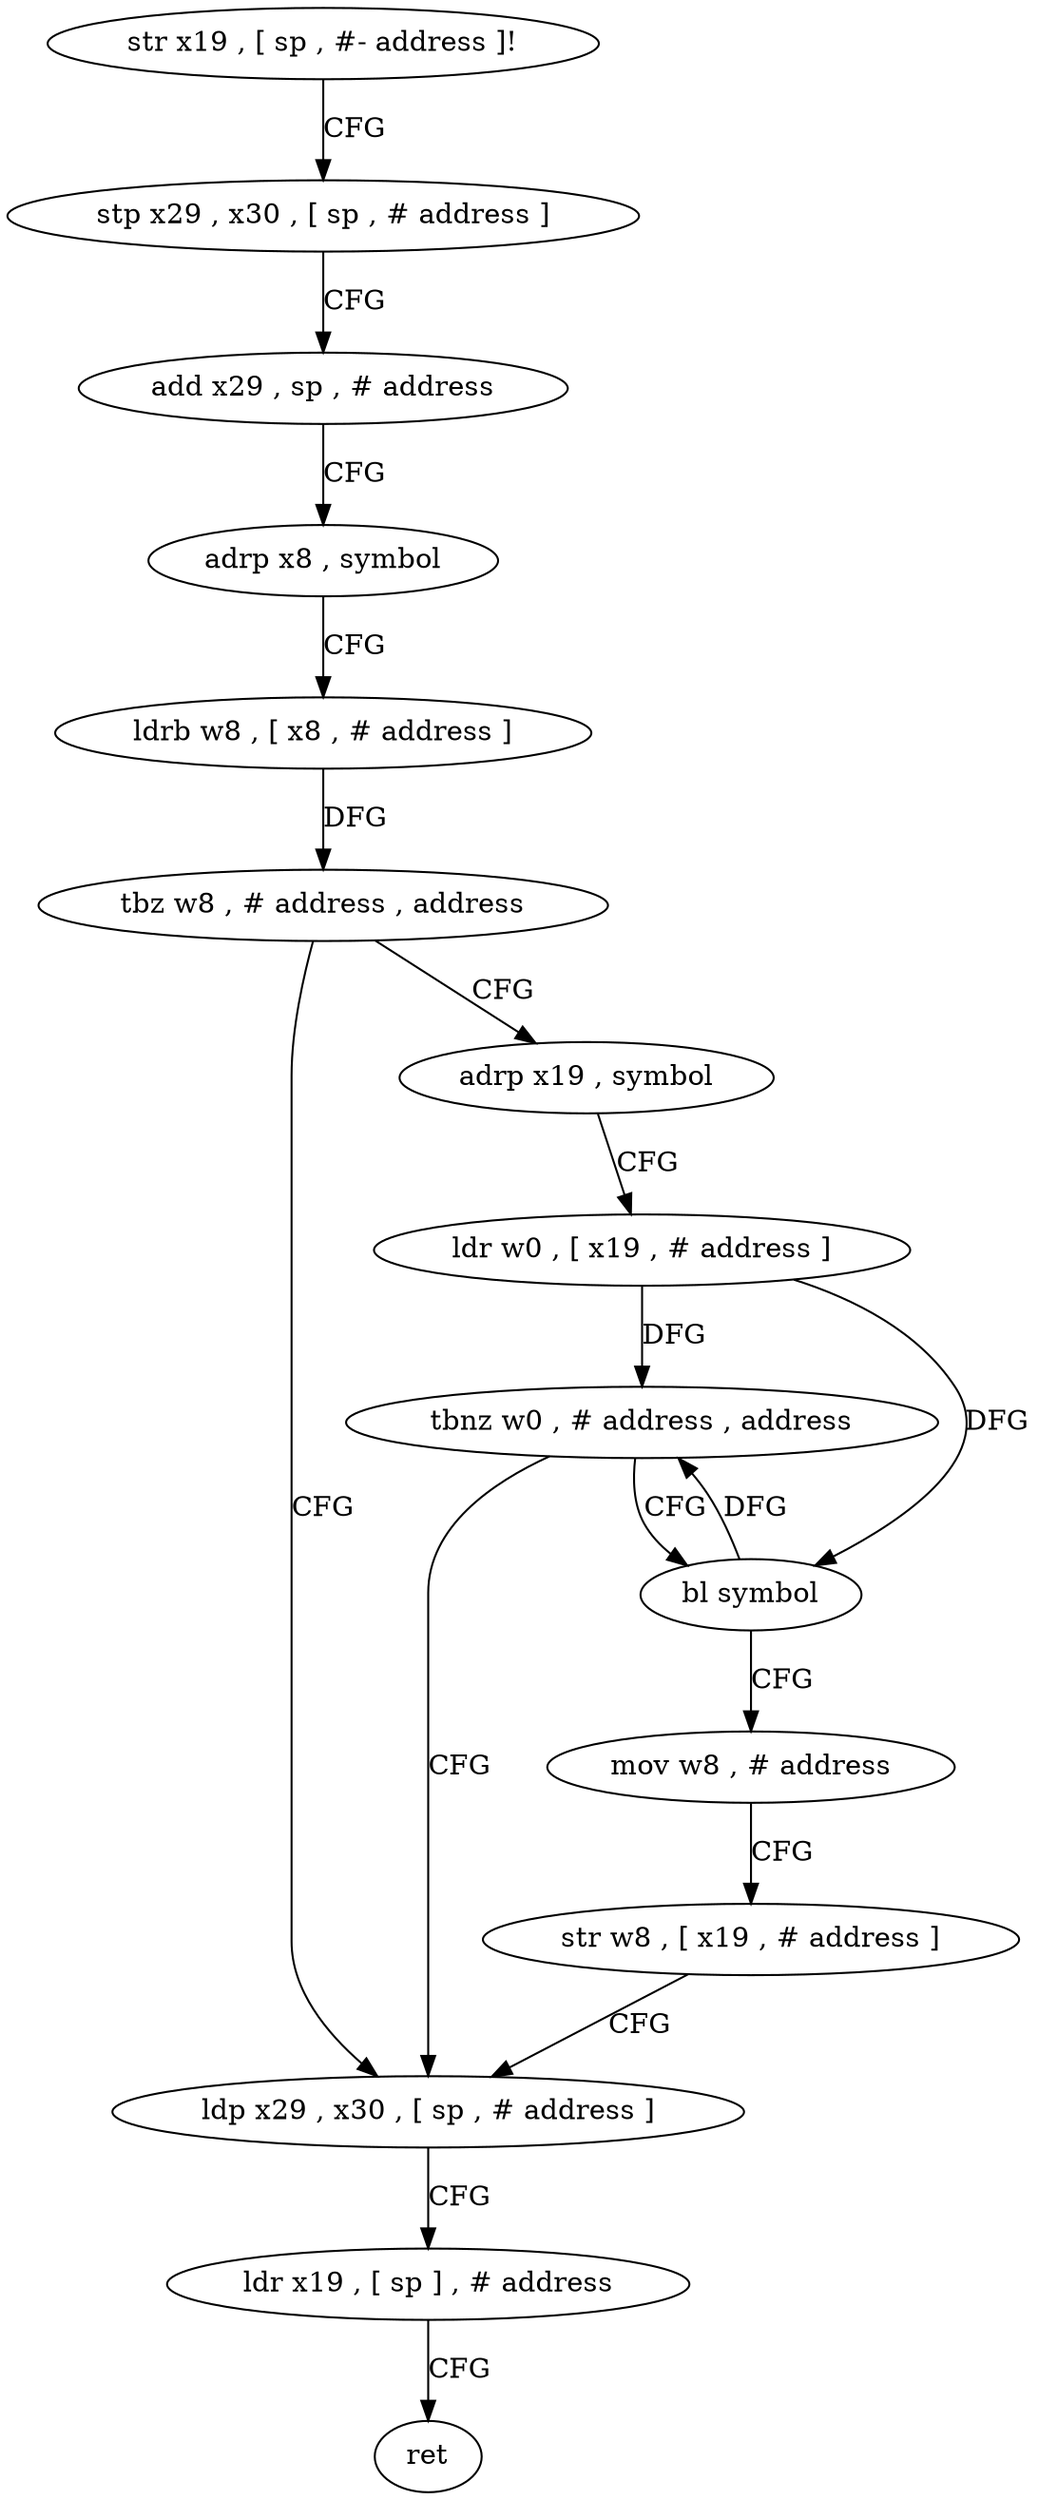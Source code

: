 digraph "func" {
"4211460" [label = "str x19 , [ sp , #- address ]!" ]
"4211464" [label = "stp x29 , x30 , [ sp , # address ]" ]
"4211468" [label = "add x29 , sp , # address" ]
"4211472" [label = "adrp x8 , symbol" ]
"4211476" [label = "ldrb w8 , [ x8 , # address ]" ]
"4211480" [label = "tbz w8 , # address , address" ]
"4211508" [label = "ldp x29 , x30 , [ sp , # address ]" ]
"4211484" [label = "adrp x19 , symbol" ]
"4211512" [label = "ldr x19 , [ sp ] , # address" ]
"4211516" [label = "ret" ]
"4211488" [label = "ldr w0 , [ x19 , # address ]" ]
"4211492" [label = "tbnz w0 , # address , address" ]
"4211496" [label = "bl symbol" ]
"4211500" [label = "mov w8 , # address" ]
"4211504" [label = "str w8 , [ x19 , # address ]" ]
"4211460" -> "4211464" [ label = "CFG" ]
"4211464" -> "4211468" [ label = "CFG" ]
"4211468" -> "4211472" [ label = "CFG" ]
"4211472" -> "4211476" [ label = "CFG" ]
"4211476" -> "4211480" [ label = "DFG" ]
"4211480" -> "4211508" [ label = "CFG" ]
"4211480" -> "4211484" [ label = "CFG" ]
"4211508" -> "4211512" [ label = "CFG" ]
"4211484" -> "4211488" [ label = "CFG" ]
"4211512" -> "4211516" [ label = "CFG" ]
"4211488" -> "4211492" [ label = "DFG" ]
"4211488" -> "4211496" [ label = "DFG" ]
"4211492" -> "4211508" [ label = "CFG" ]
"4211492" -> "4211496" [ label = "CFG" ]
"4211496" -> "4211500" [ label = "CFG" ]
"4211496" -> "4211492" [ label = "DFG" ]
"4211500" -> "4211504" [ label = "CFG" ]
"4211504" -> "4211508" [ label = "CFG" ]
}
